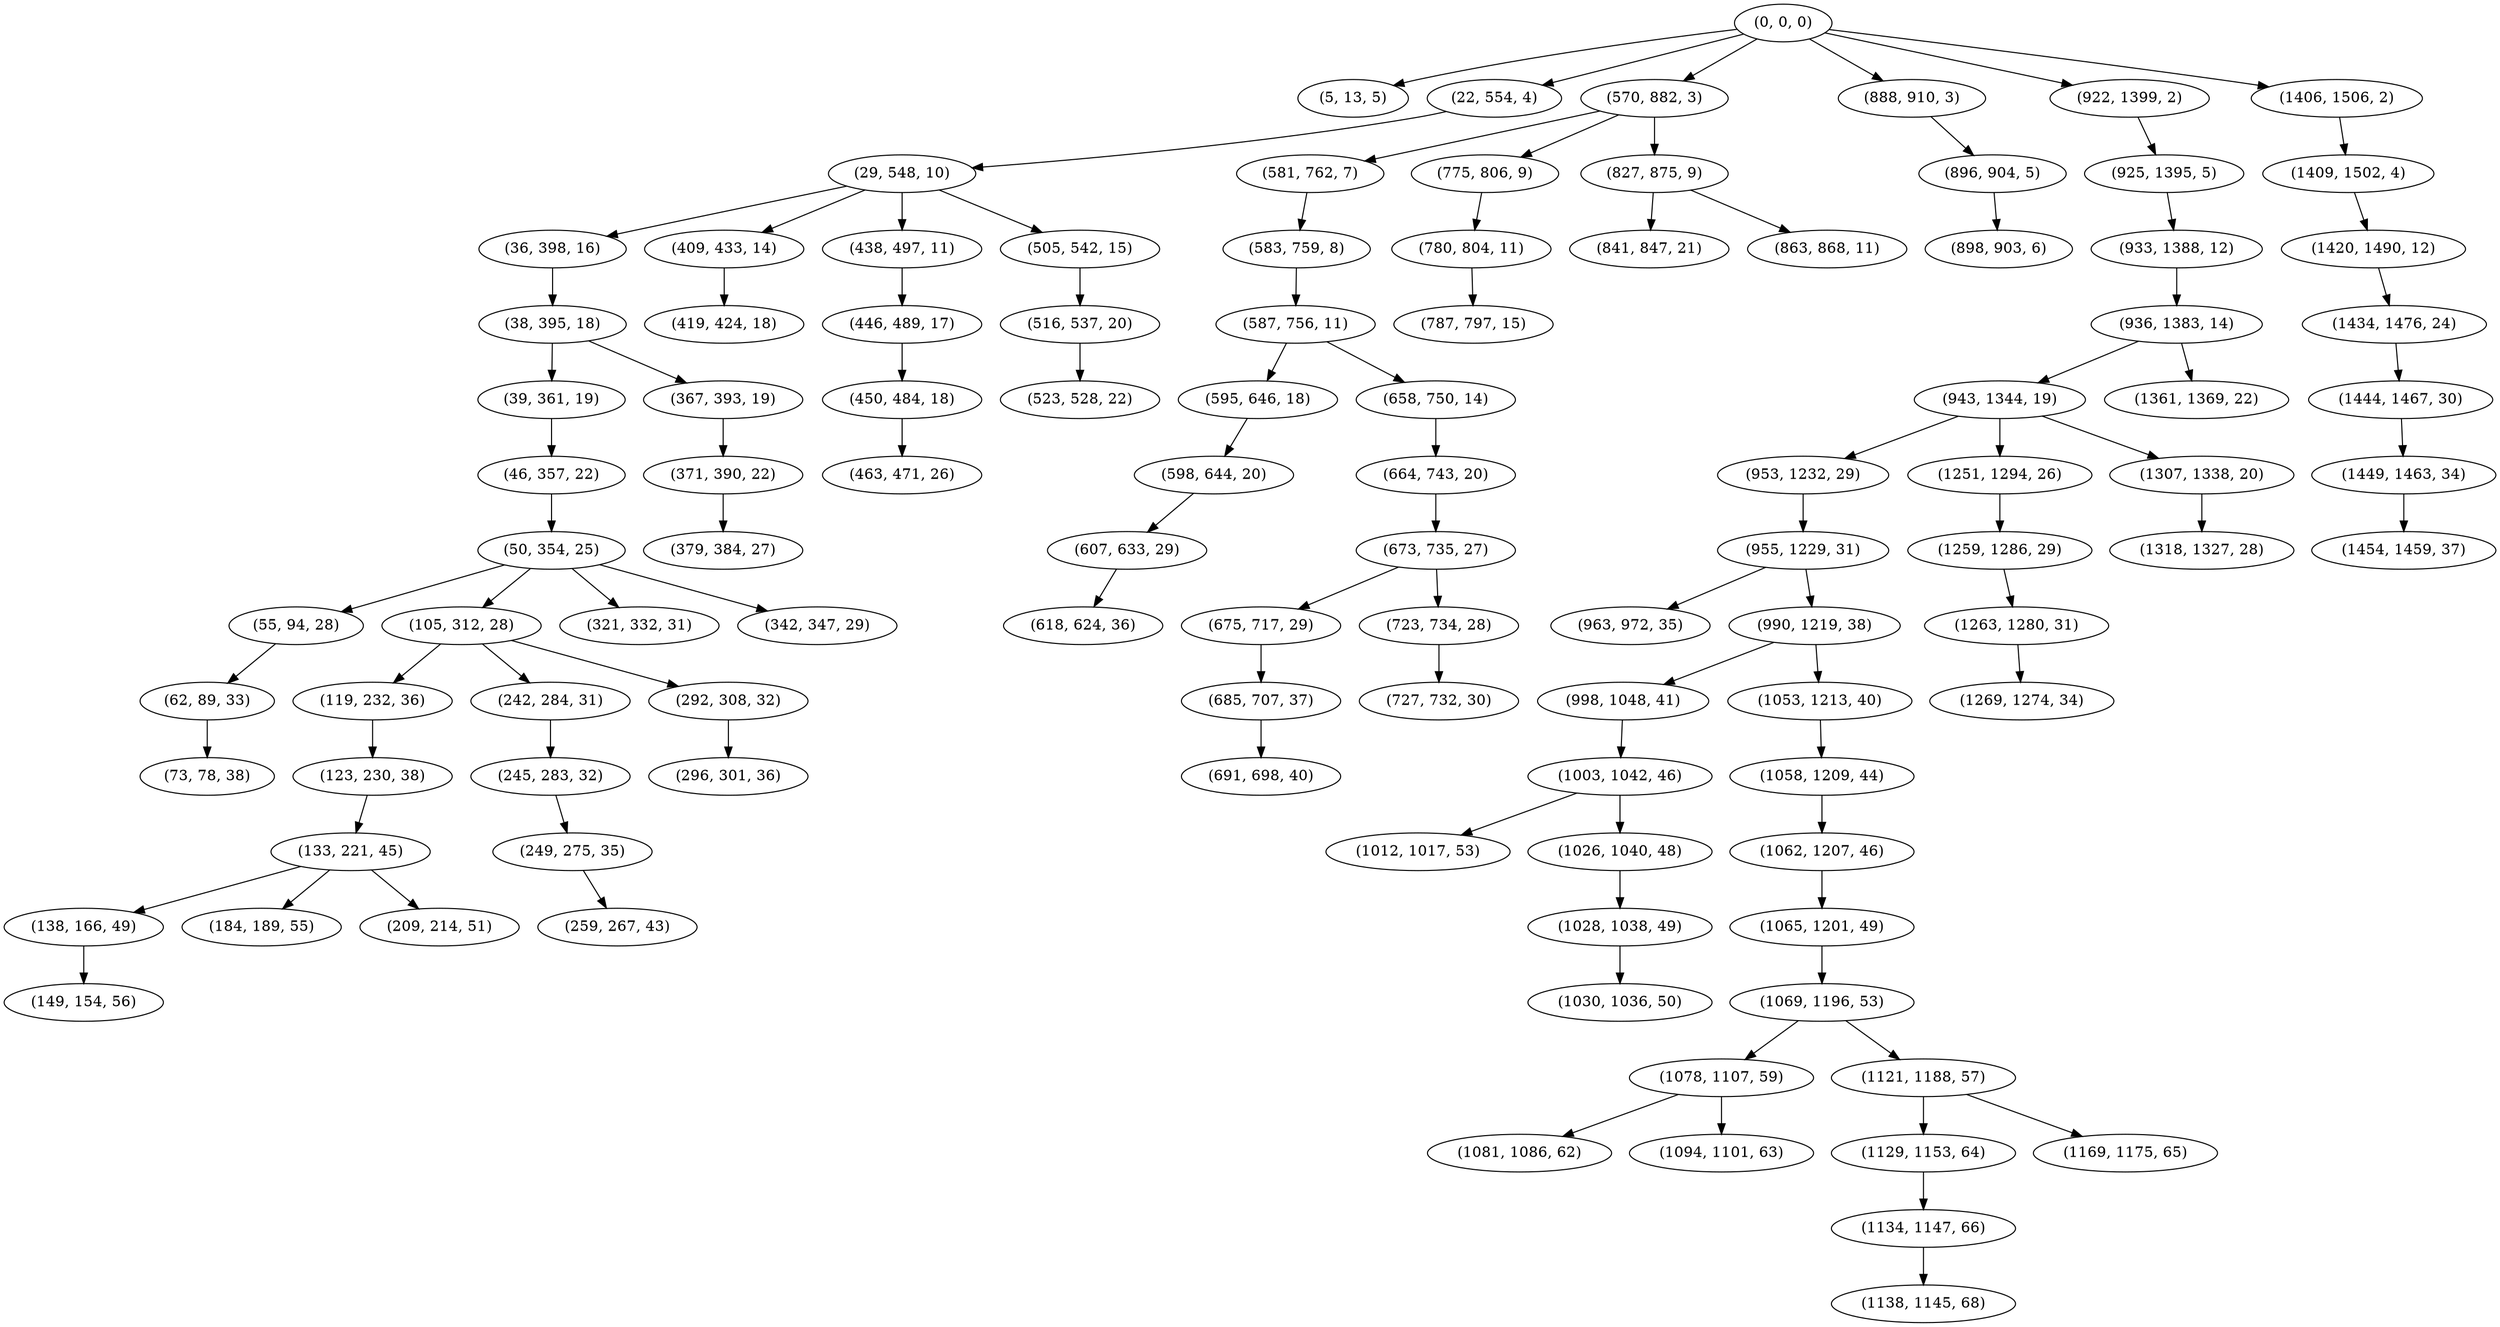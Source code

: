 digraph tree {
    "(0, 0, 0)";
    "(5, 13, 5)";
    "(22, 554, 4)";
    "(29, 548, 10)";
    "(36, 398, 16)";
    "(38, 395, 18)";
    "(39, 361, 19)";
    "(46, 357, 22)";
    "(50, 354, 25)";
    "(55, 94, 28)";
    "(62, 89, 33)";
    "(73, 78, 38)";
    "(105, 312, 28)";
    "(119, 232, 36)";
    "(123, 230, 38)";
    "(133, 221, 45)";
    "(138, 166, 49)";
    "(149, 154, 56)";
    "(184, 189, 55)";
    "(209, 214, 51)";
    "(242, 284, 31)";
    "(245, 283, 32)";
    "(249, 275, 35)";
    "(259, 267, 43)";
    "(292, 308, 32)";
    "(296, 301, 36)";
    "(321, 332, 31)";
    "(342, 347, 29)";
    "(367, 393, 19)";
    "(371, 390, 22)";
    "(379, 384, 27)";
    "(409, 433, 14)";
    "(419, 424, 18)";
    "(438, 497, 11)";
    "(446, 489, 17)";
    "(450, 484, 18)";
    "(463, 471, 26)";
    "(505, 542, 15)";
    "(516, 537, 20)";
    "(523, 528, 22)";
    "(570, 882, 3)";
    "(581, 762, 7)";
    "(583, 759, 8)";
    "(587, 756, 11)";
    "(595, 646, 18)";
    "(598, 644, 20)";
    "(607, 633, 29)";
    "(618, 624, 36)";
    "(658, 750, 14)";
    "(664, 743, 20)";
    "(673, 735, 27)";
    "(675, 717, 29)";
    "(685, 707, 37)";
    "(691, 698, 40)";
    "(723, 734, 28)";
    "(727, 732, 30)";
    "(775, 806, 9)";
    "(780, 804, 11)";
    "(787, 797, 15)";
    "(827, 875, 9)";
    "(841, 847, 21)";
    "(863, 868, 11)";
    "(888, 910, 3)";
    "(896, 904, 5)";
    "(898, 903, 6)";
    "(922, 1399, 2)";
    "(925, 1395, 5)";
    "(933, 1388, 12)";
    "(936, 1383, 14)";
    "(943, 1344, 19)";
    "(953, 1232, 29)";
    "(955, 1229, 31)";
    "(963, 972, 35)";
    "(990, 1219, 38)";
    "(998, 1048, 41)";
    "(1003, 1042, 46)";
    "(1012, 1017, 53)";
    "(1026, 1040, 48)";
    "(1028, 1038, 49)";
    "(1030, 1036, 50)";
    "(1053, 1213, 40)";
    "(1058, 1209, 44)";
    "(1062, 1207, 46)";
    "(1065, 1201, 49)";
    "(1069, 1196, 53)";
    "(1078, 1107, 59)";
    "(1081, 1086, 62)";
    "(1094, 1101, 63)";
    "(1121, 1188, 57)";
    "(1129, 1153, 64)";
    "(1134, 1147, 66)";
    "(1138, 1145, 68)";
    "(1169, 1175, 65)";
    "(1251, 1294, 26)";
    "(1259, 1286, 29)";
    "(1263, 1280, 31)";
    "(1269, 1274, 34)";
    "(1307, 1338, 20)";
    "(1318, 1327, 28)";
    "(1361, 1369, 22)";
    "(1406, 1506, 2)";
    "(1409, 1502, 4)";
    "(1420, 1490, 12)";
    "(1434, 1476, 24)";
    "(1444, 1467, 30)";
    "(1449, 1463, 34)";
    "(1454, 1459, 37)";
    "(0, 0, 0)" -> "(5, 13, 5)";
    "(0, 0, 0)" -> "(22, 554, 4)";
    "(0, 0, 0)" -> "(570, 882, 3)";
    "(0, 0, 0)" -> "(888, 910, 3)";
    "(0, 0, 0)" -> "(922, 1399, 2)";
    "(0, 0, 0)" -> "(1406, 1506, 2)";
    "(22, 554, 4)" -> "(29, 548, 10)";
    "(29, 548, 10)" -> "(36, 398, 16)";
    "(29, 548, 10)" -> "(409, 433, 14)";
    "(29, 548, 10)" -> "(438, 497, 11)";
    "(29, 548, 10)" -> "(505, 542, 15)";
    "(36, 398, 16)" -> "(38, 395, 18)";
    "(38, 395, 18)" -> "(39, 361, 19)";
    "(38, 395, 18)" -> "(367, 393, 19)";
    "(39, 361, 19)" -> "(46, 357, 22)";
    "(46, 357, 22)" -> "(50, 354, 25)";
    "(50, 354, 25)" -> "(55, 94, 28)";
    "(50, 354, 25)" -> "(105, 312, 28)";
    "(50, 354, 25)" -> "(321, 332, 31)";
    "(50, 354, 25)" -> "(342, 347, 29)";
    "(55, 94, 28)" -> "(62, 89, 33)";
    "(62, 89, 33)" -> "(73, 78, 38)";
    "(105, 312, 28)" -> "(119, 232, 36)";
    "(105, 312, 28)" -> "(242, 284, 31)";
    "(105, 312, 28)" -> "(292, 308, 32)";
    "(119, 232, 36)" -> "(123, 230, 38)";
    "(123, 230, 38)" -> "(133, 221, 45)";
    "(133, 221, 45)" -> "(138, 166, 49)";
    "(133, 221, 45)" -> "(184, 189, 55)";
    "(133, 221, 45)" -> "(209, 214, 51)";
    "(138, 166, 49)" -> "(149, 154, 56)";
    "(242, 284, 31)" -> "(245, 283, 32)";
    "(245, 283, 32)" -> "(249, 275, 35)";
    "(249, 275, 35)" -> "(259, 267, 43)";
    "(292, 308, 32)" -> "(296, 301, 36)";
    "(367, 393, 19)" -> "(371, 390, 22)";
    "(371, 390, 22)" -> "(379, 384, 27)";
    "(409, 433, 14)" -> "(419, 424, 18)";
    "(438, 497, 11)" -> "(446, 489, 17)";
    "(446, 489, 17)" -> "(450, 484, 18)";
    "(450, 484, 18)" -> "(463, 471, 26)";
    "(505, 542, 15)" -> "(516, 537, 20)";
    "(516, 537, 20)" -> "(523, 528, 22)";
    "(570, 882, 3)" -> "(581, 762, 7)";
    "(570, 882, 3)" -> "(775, 806, 9)";
    "(570, 882, 3)" -> "(827, 875, 9)";
    "(581, 762, 7)" -> "(583, 759, 8)";
    "(583, 759, 8)" -> "(587, 756, 11)";
    "(587, 756, 11)" -> "(595, 646, 18)";
    "(587, 756, 11)" -> "(658, 750, 14)";
    "(595, 646, 18)" -> "(598, 644, 20)";
    "(598, 644, 20)" -> "(607, 633, 29)";
    "(607, 633, 29)" -> "(618, 624, 36)";
    "(658, 750, 14)" -> "(664, 743, 20)";
    "(664, 743, 20)" -> "(673, 735, 27)";
    "(673, 735, 27)" -> "(675, 717, 29)";
    "(673, 735, 27)" -> "(723, 734, 28)";
    "(675, 717, 29)" -> "(685, 707, 37)";
    "(685, 707, 37)" -> "(691, 698, 40)";
    "(723, 734, 28)" -> "(727, 732, 30)";
    "(775, 806, 9)" -> "(780, 804, 11)";
    "(780, 804, 11)" -> "(787, 797, 15)";
    "(827, 875, 9)" -> "(841, 847, 21)";
    "(827, 875, 9)" -> "(863, 868, 11)";
    "(888, 910, 3)" -> "(896, 904, 5)";
    "(896, 904, 5)" -> "(898, 903, 6)";
    "(922, 1399, 2)" -> "(925, 1395, 5)";
    "(925, 1395, 5)" -> "(933, 1388, 12)";
    "(933, 1388, 12)" -> "(936, 1383, 14)";
    "(936, 1383, 14)" -> "(943, 1344, 19)";
    "(936, 1383, 14)" -> "(1361, 1369, 22)";
    "(943, 1344, 19)" -> "(953, 1232, 29)";
    "(943, 1344, 19)" -> "(1251, 1294, 26)";
    "(943, 1344, 19)" -> "(1307, 1338, 20)";
    "(953, 1232, 29)" -> "(955, 1229, 31)";
    "(955, 1229, 31)" -> "(963, 972, 35)";
    "(955, 1229, 31)" -> "(990, 1219, 38)";
    "(990, 1219, 38)" -> "(998, 1048, 41)";
    "(990, 1219, 38)" -> "(1053, 1213, 40)";
    "(998, 1048, 41)" -> "(1003, 1042, 46)";
    "(1003, 1042, 46)" -> "(1012, 1017, 53)";
    "(1003, 1042, 46)" -> "(1026, 1040, 48)";
    "(1026, 1040, 48)" -> "(1028, 1038, 49)";
    "(1028, 1038, 49)" -> "(1030, 1036, 50)";
    "(1053, 1213, 40)" -> "(1058, 1209, 44)";
    "(1058, 1209, 44)" -> "(1062, 1207, 46)";
    "(1062, 1207, 46)" -> "(1065, 1201, 49)";
    "(1065, 1201, 49)" -> "(1069, 1196, 53)";
    "(1069, 1196, 53)" -> "(1078, 1107, 59)";
    "(1069, 1196, 53)" -> "(1121, 1188, 57)";
    "(1078, 1107, 59)" -> "(1081, 1086, 62)";
    "(1078, 1107, 59)" -> "(1094, 1101, 63)";
    "(1121, 1188, 57)" -> "(1129, 1153, 64)";
    "(1121, 1188, 57)" -> "(1169, 1175, 65)";
    "(1129, 1153, 64)" -> "(1134, 1147, 66)";
    "(1134, 1147, 66)" -> "(1138, 1145, 68)";
    "(1251, 1294, 26)" -> "(1259, 1286, 29)";
    "(1259, 1286, 29)" -> "(1263, 1280, 31)";
    "(1263, 1280, 31)" -> "(1269, 1274, 34)";
    "(1307, 1338, 20)" -> "(1318, 1327, 28)";
    "(1406, 1506, 2)" -> "(1409, 1502, 4)";
    "(1409, 1502, 4)" -> "(1420, 1490, 12)";
    "(1420, 1490, 12)" -> "(1434, 1476, 24)";
    "(1434, 1476, 24)" -> "(1444, 1467, 30)";
    "(1444, 1467, 30)" -> "(1449, 1463, 34)";
    "(1449, 1463, 34)" -> "(1454, 1459, 37)";
}
